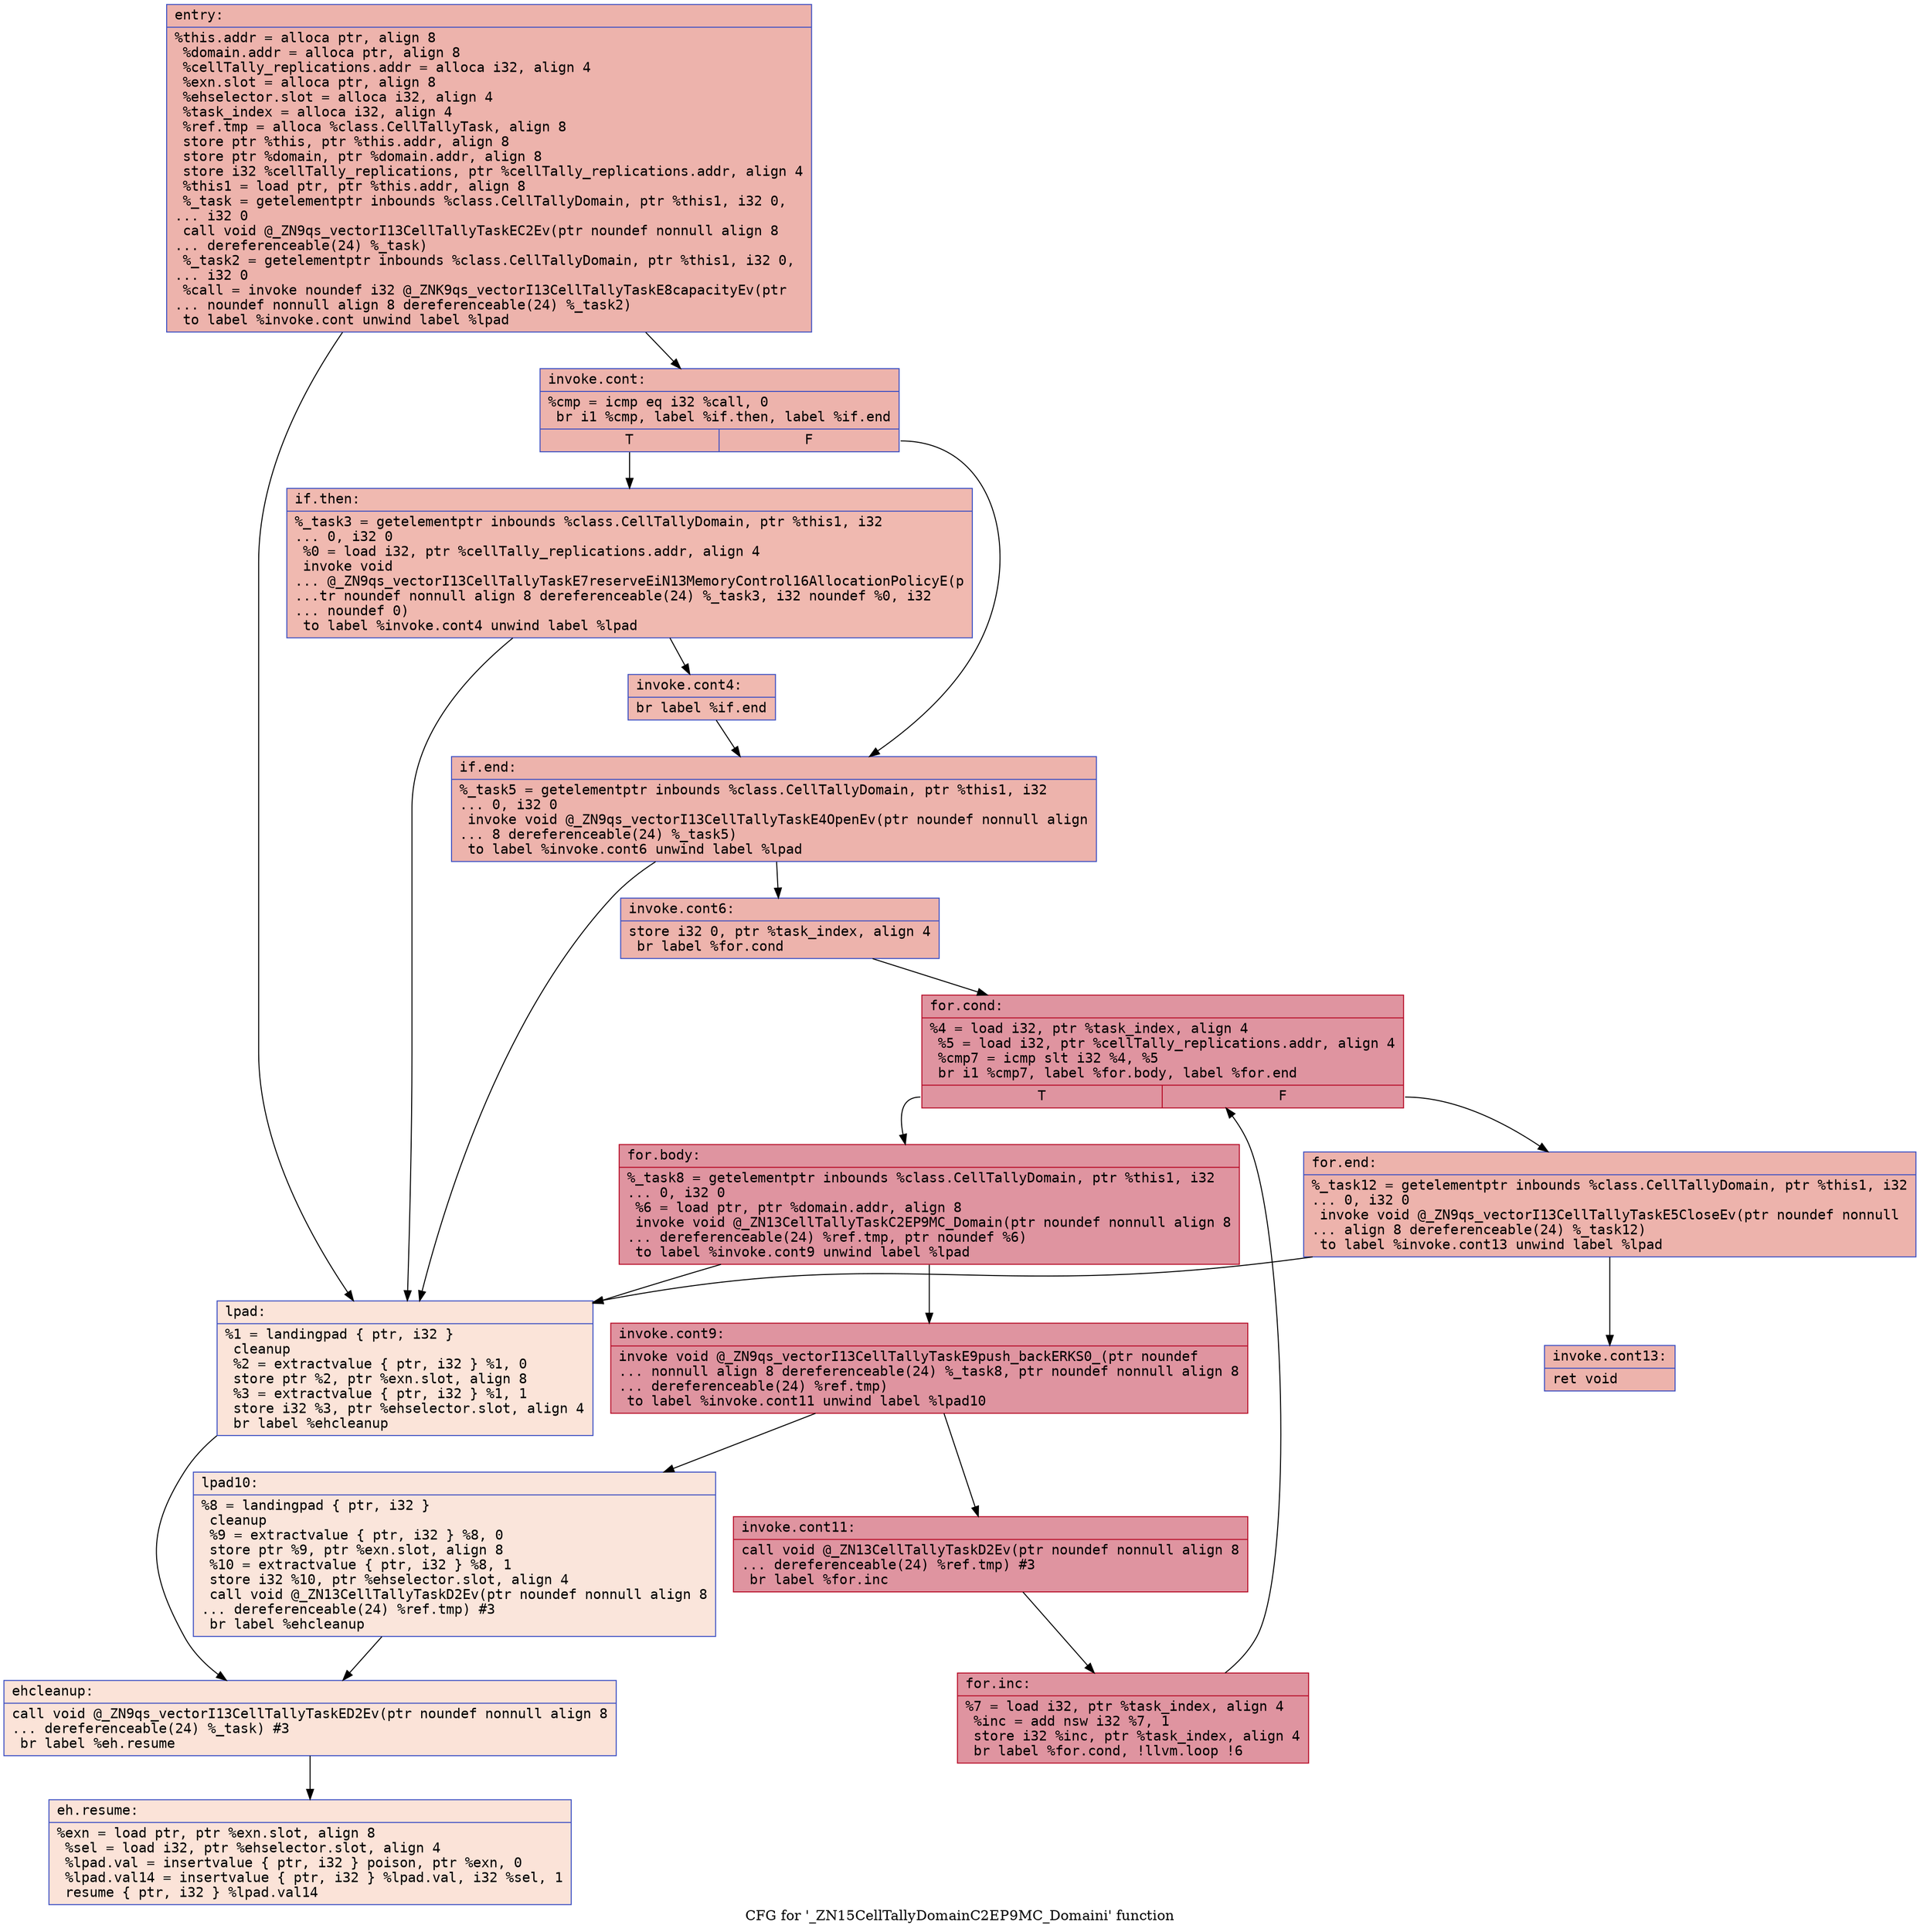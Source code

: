 digraph "CFG for '_ZN15CellTallyDomainC2EP9MC_Domaini' function" {
	label="CFG for '_ZN15CellTallyDomainC2EP9MC_Domaini' function";

	Node0x556c3c7a0610 [shape=record,color="#3d50c3ff", style=filled, fillcolor="#d6524470" fontname="Courier",label="{entry:\l|  %this.addr = alloca ptr, align 8\l  %domain.addr = alloca ptr, align 8\l  %cellTally_replications.addr = alloca i32, align 4\l  %exn.slot = alloca ptr, align 8\l  %ehselector.slot = alloca i32, align 4\l  %task_index = alloca i32, align 4\l  %ref.tmp = alloca %class.CellTallyTask, align 8\l  store ptr %this, ptr %this.addr, align 8\l  store ptr %domain, ptr %domain.addr, align 8\l  store i32 %cellTally_replications, ptr %cellTally_replications.addr, align 4\l  %this1 = load ptr, ptr %this.addr, align 8\l  %_task = getelementptr inbounds %class.CellTallyDomain, ptr %this1, i32 0,\l... i32 0\l  call void @_ZN9qs_vectorI13CellTallyTaskEC2Ev(ptr noundef nonnull align 8\l... dereferenceable(24) %_task)\l  %_task2 = getelementptr inbounds %class.CellTallyDomain, ptr %this1, i32 0,\l... i32 0\l  %call = invoke noundef i32 @_ZNK9qs_vectorI13CellTallyTaskE8capacityEv(ptr\l... noundef nonnull align 8 dereferenceable(24) %_task2)\l          to label %invoke.cont unwind label %lpad\l}"];
	Node0x556c3c7a0610 -> Node0x556c3c7a1210[tooltip="entry -> invoke.cont\nProbability 100.00%" ];
	Node0x556c3c7a0610 -> Node0x556c3c7a1260[tooltip="entry -> lpad\nProbability 0.00%" ];
	Node0x556c3c7a1210 [shape=record,color="#3d50c3ff", style=filled, fillcolor="#d6524470" fontname="Courier",label="{invoke.cont:\l|  %cmp = icmp eq i32 %call, 0\l  br i1 %cmp, label %if.then, label %if.end\l|{<s0>T|<s1>F}}"];
	Node0x556c3c7a1210:s0 -> Node0x556c3c7a14b0[tooltip="invoke.cont -> if.then\nProbability 37.50%" ];
	Node0x556c3c7a1210:s1 -> Node0x556c3c7a1520[tooltip="invoke.cont -> if.end\nProbability 62.50%" ];
	Node0x556c3c7a14b0 [shape=record,color="#3d50c3ff", style=filled, fillcolor="#de614d70" fontname="Courier",label="{if.then:\l|  %_task3 = getelementptr inbounds %class.CellTallyDomain, ptr %this1, i32\l... 0, i32 0\l  %0 = load i32, ptr %cellTally_replications.addr, align 4\l  invoke void\l... @_ZN9qs_vectorI13CellTallyTaskE7reserveEiN13MemoryControl16AllocationPolicyE(p\l...tr noundef nonnull align 8 dereferenceable(24) %_task3, i32 noundef %0, i32\l... noundef 0)\l          to label %invoke.cont4 unwind label %lpad\l}"];
	Node0x556c3c7a14b0 -> Node0x556c3c7a17d0[tooltip="if.then -> invoke.cont4\nProbability 100.00%" ];
	Node0x556c3c7a14b0 -> Node0x556c3c7a1260[tooltip="if.then -> lpad\nProbability 0.00%" ];
	Node0x556c3c7a17d0 [shape=record,color="#3d50c3ff", style=filled, fillcolor="#de614d70" fontname="Courier",label="{invoke.cont4:\l|  br label %if.end\l}"];
	Node0x556c3c7a17d0 -> Node0x556c3c7a1520[tooltip="invoke.cont4 -> if.end\nProbability 100.00%" ];
	Node0x556c3c7a1260 [shape=record,color="#3d50c3ff", style=filled, fillcolor="#f5c1a970" fontname="Courier",label="{lpad:\l|  %1 = landingpad \{ ptr, i32 \}\l          cleanup\l  %2 = extractvalue \{ ptr, i32 \} %1, 0\l  store ptr %2, ptr %exn.slot, align 8\l  %3 = extractvalue \{ ptr, i32 \} %1, 1\l  store i32 %3, ptr %ehselector.slot, align 4\l  br label %ehcleanup\l}"];
	Node0x556c3c7a1260 -> Node0x556c3c7a1d20[tooltip="lpad -> ehcleanup\nProbability 100.00%" ];
	Node0x556c3c7a1520 [shape=record,color="#3d50c3ff", style=filled, fillcolor="#d6524470" fontname="Courier",label="{if.end:\l|  %_task5 = getelementptr inbounds %class.CellTallyDomain, ptr %this1, i32\l... 0, i32 0\l  invoke void @_ZN9qs_vectorI13CellTallyTaskE4OpenEv(ptr noundef nonnull align\l... 8 dereferenceable(24) %_task5)\l          to label %invoke.cont6 unwind label %lpad\l}"];
	Node0x556c3c7a1520 -> Node0x556c3c7a1ed0[tooltip="if.end -> invoke.cont6\nProbability 100.00%" ];
	Node0x556c3c7a1520 -> Node0x556c3c7a1260[tooltip="if.end -> lpad\nProbability 0.00%" ];
	Node0x556c3c7a1ed0 [shape=record,color="#3d50c3ff", style=filled, fillcolor="#d6524470" fontname="Courier",label="{invoke.cont6:\l|  store i32 0, ptr %task_index, align 4\l  br label %for.cond\l}"];
	Node0x556c3c7a1ed0 -> Node0x556c3c7a0f00[tooltip="invoke.cont6 -> for.cond\nProbability 100.00%" ];
	Node0x556c3c7a0f00 [shape=record,color="#b70d28ff", style=filled, fillcolor="#b70d2870" fontname="Courier",label="{for.cond:\l|  %4 = load i32, ptr %task_index, align 4\l  %5 = load i32, ptr %cellTally_replications.addr, align 4\l  %cmp7 = icmp slt i32 %4, %5\l  br i1 %cmp7, label %for.body, label %for.end\l|{<s0>T|<s1>F}}"];
	Node0x556c3c7a0f00:s0 -> Node0x556c3c7a2540[tooltip="for.cond -> for.body\nProbability 96.88%" ];
	Node0x556c3c7a0f00:s1 -> Node0x556c3c7a2590[tooltip="for.cond -> for.end\nProbability 3.12%" ];
	Node0x556c3c7a2540 [shape=record,color="#b70d28ff", style=filled, fillcolor="#b70d2870" fontname="Courier",label="{for.body:\l|  %_task8 = getelementptr inbounds %class.CellTallyDomain, ptr %this1, i32\l... 0, i32 0\l  %6 = load ptr, ptr %domain.addr, align 8\l  invoke void @_ZN13CellTallyTaskC2EP9MC_Domain(ptr noundef nonnull align 8\l... dereferenceable(24) %ref.tmp, ptr noundef %6)\l          to label %invoke.cont9 unwind label %lpad\l}"];
	Node0x556c3c7a2540 -> Node0x556c3c7a2810[tooltip="for.body -> invoke.cont9\nProbability 100.00%" ];
	Node0x556c3c7a2540 -> Node0x556c3c7a1260[tooltip="for.body -> lpad\nProbability 0.00%" ];
	Node0x556c3c7a2810 [shape=record,color="#b70d28ff", style=filled, fillcolor="#b70d2870" fontname="Courier",label="{invoke.cont9:\l|  invoke void @_ZN9qs_vectorI13CellTallyTaskE9push_backERKS0_(ptr noundef\l... nonnull align 8 dereferenceable(24) %_task8, ptr noundef nonnull align 8\l... dereferenceable(24) %ref.tmp)\l          to label %invoke.cont11 unwind label %lpad10\l}"];
	Node0x556c3c7a2810 -> Node0x556c3c7a2b30[tooltip="invoke.cont9 -> invoke.cont11\nProbability 100.00%" ];
	Node0x556c3c7a2810 -> Node0x556c3c7a2b80[tooltip="invoke.cont9 -> lpad10\nProbability 0.00%" ];
	Node0x556c3c7a2b30 [shape=record,color="#b70d28ff", style=filled, fillcolor="#b70d2870" fontname="Courier",label="{invoke.cont11:\l|  call void @_ZN13CellTallyTaskD2Ev(ptr noundef nonnull align 8\l... dereferenceable(24) %ref.tmp) #3\l  br label %for.inc\l}"];
	Node0x556c3c7a2b30 -> Node0x556c3c7a3080[tooltip="invoke.cont11 -> for.inc\nProbability 100.00%" ];
	Node0x556c3c7a3080 [shape=record,color="#b70d28ff", style=filled, fillcolor="#b70d2870" fontname="Courier",label="{for.inc:\l|  %7 = load i32, ptr %task_index, align 4\l  %inc = add nsw i32 %7, 1\l  store i32 %inc, ptr %task_index, align 4\l  br label %for.cond, !llvm.loop !6\l}"];
	Node0x556c3c7a3080 -> Node0x556c3c7a0f00[tooltip="for.inc -> for.cond\nProbability 100.00%" ];
	Node0x556c3c7a2b80 [shape=record,color="#3d50c3ff", style=filled, fillcolor="#f4c5ad70" fontname="Courier",label="{lpad10:\l|  %8 = landingpad \{ ptr, i32 \}\l          cleanup\l  %9 = extractvalue \{ ptr, i32 \} %8, 0\l  store ptr %9, ptr %exn.slot, align 8\l  %10 = extractvalue \{ ptr, i32 \} %8, 1\l  store i32 %10, ptr %ehselector.slot, align 4\l  call void @_ZN13CellTallyTaskD2Ev(ptr noundef nonnull align 8\l... dereferenceable(24) %ref.tmp) #3\l  br label %ehcleanup\l}"];
	Node0x556c3c7a2b80 -> Node0x556c3c7a1d20[tooltip="lpad10 -> ehcleanup\nProbability 100.00%" ];
	Node0x556c3c7a2590 [shape=record,color="#3d50c3ff", style=filled, fillcolor="#d6524470" fontname="Courier",label="{for.end:\l|  %_task12 = getelementptr inbounds %class.CellTallyDomain, ptr %this1, i32\l... 0, i32 0\l  invoke void @_ZN9qs_vectorI13CellTallyTaskE5CloseEv(ptr noundef nonnull\l... align 8 dereferenceable(24) %_task12)\l          to label %invoke.cont13 unwind label %lpad\l}"];
	Node0x556c3c7a2590 -> Node0x556c3c7a3a00[tooltip="for.end -> invoke.cont13\nProbability 100.00%" ];
	Node0x556c3c7a2590 -> Node0x556c3c7a1260[tooltip="for.end -> lpad\nProbability 0.00%" ];
	Node0x556c3c7a3a00 [shape=record,color="#3d50c3ff", style=filled, fillcolor="#d6524470" fontname="Courier",label="{invoke.cont13:\l|  ret void\l}"];
	Node0x556c3c7a1d20 [shape=record,color="#3d50c3ff", style=filled, fillcolor="#f6bfa670" fontname="Courier",label="{ehcleanup:\l|  call void @_ZN9qs_vectorI13CellTallyTaskED2Ev(ptr noundef nonnull align 8\l... dereferenceable(24) %_task) #3\l  br label %eh.resume\l}"];
	Node0x556c3c7a1d20 -> Node0x556c3c7a3d80[tooltip="ehcleanup -> eh.resume\nProbability 100.00%" ];
	Node0x556c3c7a3d80 [shape=record,color="#3d50c3ff", style=filled, fillcolor="#f6bfa670" fontname="Courier",label="{eh.resume:\l|  %exn = load ptr, ptr %exn.slot, align 8\l  %sel = load i32, ptr %ehselector.slot, align 4\l  %lpad.val = insertvalue \{ ptr, i32 \} poison, ptr %exn, 0\l  %lpad.val14 = insertvalue \{ ptr, i32 \} %lpad.val, i32 %sel, 1\l  resume \{ ptr, i32 \} %lpad.val14\l}"];
}
